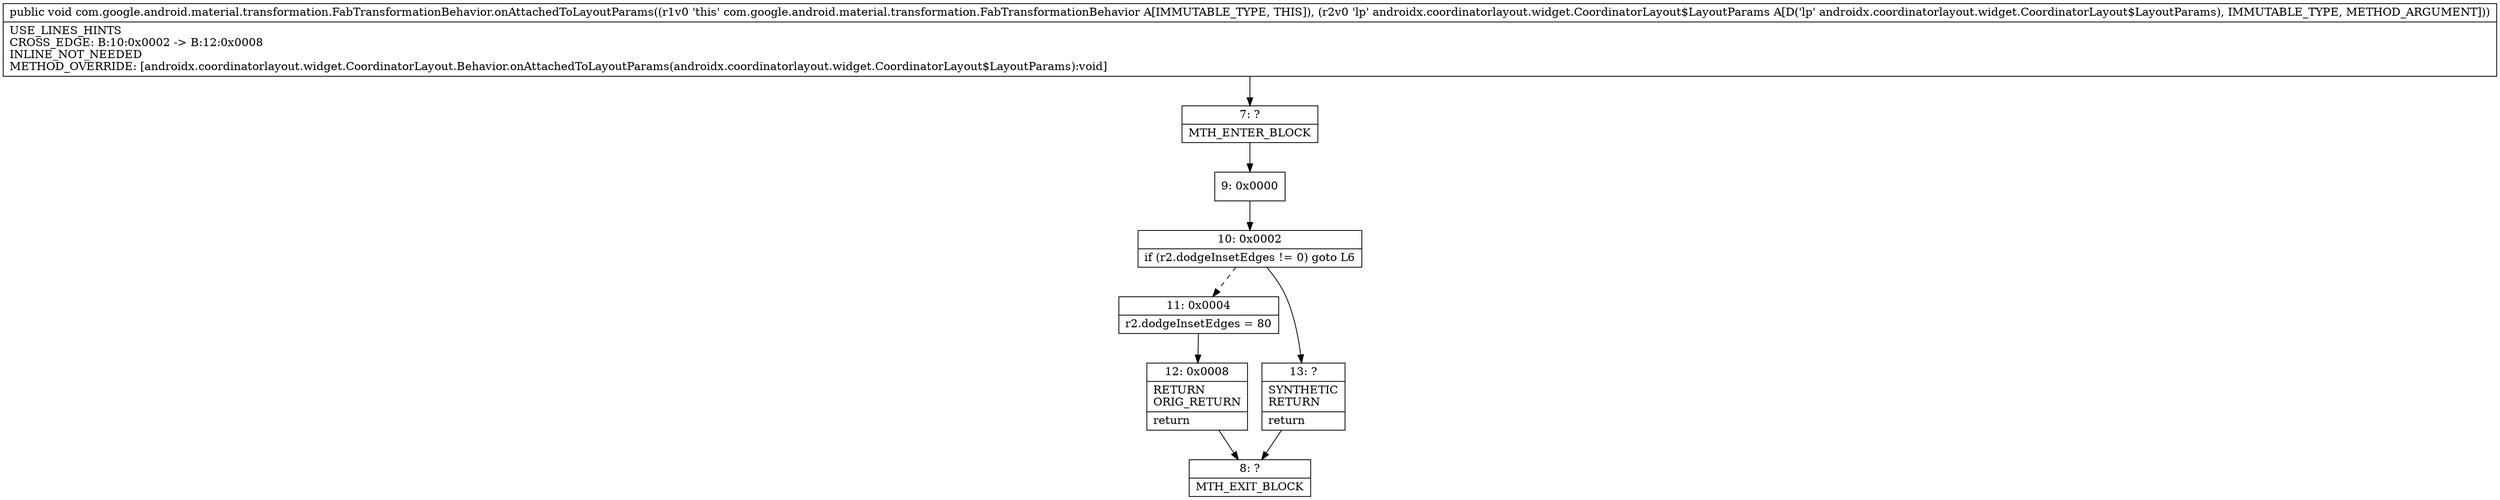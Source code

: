 digraph "CFG forcom.google.android.material.transformation.FabTransformationBehavior.onAttachedToLayoutParams(Landroidx\/coordinatorlayout\/widget\/CoordinatorLayout$LayoutParams;)V" {
Node_7 [shape=record,label="{7\:\ ?|MTH_ENTER_BLOCK\l}"];
Node_9 [shape=record,label="{9\:\ 0x0000}"];
Node_10 [shape=record,label="{10\:\ 0x0002|if (r2.dodgeInsetEdges != 0) goto L6\l}"];
Node_11 [shape=record,label="{11\:\ 0x0004|r2.dodgeInsetEdges = 80\l}"];
Node_12 [shape=record,label="{12\:\ 0x0008|RETURN\lORIG_RETURN\l|return\l}"];
Node_8 [shape=record,label="{8\:\ ?|MTH_EXIT_BLOCK\l}"];
Node_13 [shape=record,label="{13\:\ ?|SYNTHETIC\lRETURN\l|return\l}"];
MethodNode[shape=record,label="{public void com.google.android.material.transformation.FabTransformationBehavior.onAttachedToLayoutParams((r1v0 'this' com.google.android.material.transformation.FabTransformationBehavior A[IMMUTABLE_TYPE, THIS]), (r2v0 'lp' androidx.coordinatorlayout.widget.CoordinatorLayout$LayoutParams A[D('lp' androidx.coordinatorlayout.widget.CoordinatorLayout$LayoutParams), IMMUTABLE_TYPE, METHOD_ARGUMENT]))  | USE_LINES_HINTS\lCROSS_EDGE: B:10:0x0002 \-\> B:12:0x0008\lINLINE_NOT_NEEDED\lMETHOD_OVERRIDE: [androidx.coordinatorlayout.widget.CoordinatorLayout.Behavior.onAttachedToLayoutParams(androidx.coordinatorlayout.widget.CoordinatorLayout$LayoutParams):void]\l}"];
MethodNode -> Node_7;Node_7 -> Node_9;
Node_9 -> Node_10;
Node_10 -> Node_11[style=dashed];
Node_10 -> Node_13;
Node_11 -> Node_12;
Node_12 -> Node_8;
Node_13 -> Node_8;
}


